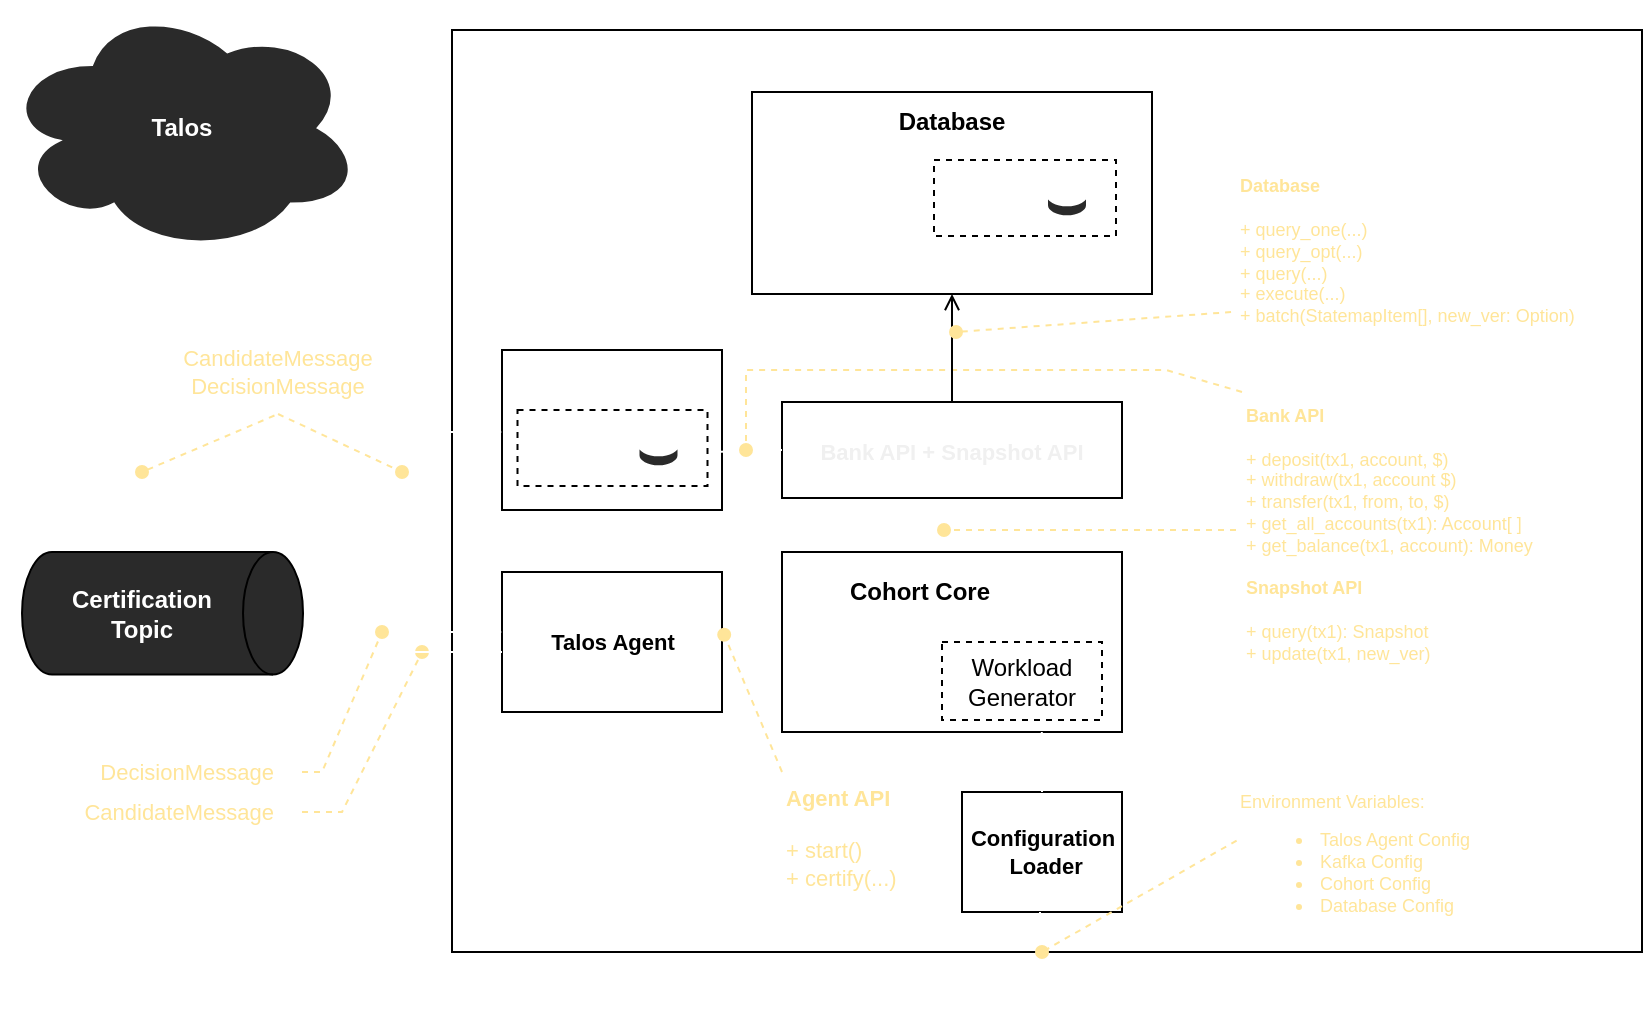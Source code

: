 <mxfile version="21.1.2" type="device" pages="2">
  <diagram id="B2qqu5r652XbjYTLQxZ8" name="Cohort">
    <mxGraphModel dx="1363" dy="1046" grid="0" gridSize="10" guides="1" tooltips="1" connect="1" arrows="1" fold="1" page="1" pageScale="1" pageWidth="827" pageHeight="1169" math="0" shadow="0">
      <root>
        <mxCell id="0" />
        <mxCell id="1" parent="0" />
        <mxCell id="opaTu55OKV36-v3XjlQu-127" value="" style="rounded=0;whiteSpace=wrap;html=1;fontFamily=Helvetica;fontSize=12;fillColor=none;" parent="1" vertex="1">
          <mxGeometry x="225" y="349" width="595" height="461" as="geometry" />
        </mxCell>
        <mxCell id="opaTu55OKV36-v3XjlQu-3" value="" style="rounded=0;whiteSpace=wrap;html=1;" parent="1" vertex="1">
          <mxGeometry x="375" y="380" width="200" height="101" as="geometry" />
        </mxCell>
        <mxCell id="opaTu55OKV36-v3XjlQu-94" value="" style="rounded=0;whiteSpace=wrap;html=1;fontFamily=Helvetica;fontSize=12;fillColor=none;" parent="1" vertex="1">
          <mxGeometry x="250" y="509" width="110" height="80" as="geometry" />
        </mxCell>
        <mxCell id="opaTu55OKV36-v3XjlQu-45" value="&lt;font style=&quot;font-size: 9px;&quot;&gt;&lt;span style=&quot;font-size: 9px;&quot;&gt;&lt;b style=&quot;font-size: 9px;&quot;&gt;Bank API&lt;br style=&quot;font-size: 9px;&quot;&gt;&lt;/b&gt;&lt;br style=&quot;font-size: 9px;&quot;&gt;+ deposit(tx1, account, $)&lt;/span&gt;&lt;br style=&quot;font-size: 9px;&quot;&gt;&lt;span style=&quot;font-size: 9px;&quot;&gt;+&amp;nbsp;withdraw(tx1, account $)&lt;/span&gt;&lt;br style=&quot;font-size: 9px;&quot;&gt;&lt;span style=&quot;font-size: 9px;&quot;&gt;+ transfer(tx1, from, to, $)&lt;/span&gt;&lt;br style=&quot;font-size: 9px;&quot;&gt;&lt;span style=&quot;font-size: 9px;&quot;&gt;+ get_all_accounts(tx1): Account[ ]&lt;/span&gt;&lt;br style=&quot;font-size: 9px;&quot;&gt;&lt;/font&gt;&lt;div style=&quot;font-size: 9px;&quot;&gt;&lt;span style=&quot;background-color: initial; font-size: 9px;&quot;&gt;&lt;font style=&quot;font-size: 9px;&quot;&gt;+ get_balance(tx1, account): Money&lt;/font&gt;&lt;/span&gt;&lt;/div&gt;&lt;div style=&quot;font-size: 9px;&quot;&gt;&lt;span style=&quot;background-color: initial; font-size: 9px;&quot;&gt;&lt;font style=&quot;font-size: 9px;&quot;&gt;&lt;br style=&quot;font-size: 9px;&quot;&gt;&lt;/font&gt;&lt;/span&gt;&lt;/div&gt;&lt;div style=&quot;font-size: 9px;&quot;&gt;&lt;span style=&quot;background-color: initial; font-size: 9px;&quot;&gt;&lt;font style=&quot;font-size: 9px;&quot;&gt;&lt;b style=&quot;font-size: 9px;&quot;&gt;Snapshot API&lt;/b&gt;&lt;/font&gt;&lt;/span&gt;&lt;/div&gt;&lt;div style=&quot;font-size: 9px;&quot;&gt;&lt;span style=&quot;background-color: initial; font-size: 9px;&quot;&gt;&lt;font style=&quot;font-size: 9px;&quot;&gt;&lt;b style=&quot;font-size: 9px;&quot;&gt;&lt;br style=&quot;font-size: 9px;&quot;&gt;&lt;/b&gt;&lt;/font&gt;&lt;/span&gt;&lt;/div&gt;&lt;div style=&quot;font-size: 9px;&quot;&gt;&lt;span style=&quot;background-color: initial; font-size: 9px;&quot;&gt;&lt;font style=&quot;font-size: 9px;&quot;&gt;+ query(tx1):&amp;nbsp;&lt;/font&gt;&lt;/span&gt;Snapshot&lt;/div&gt;&lt;div style=&quot;font-size: 9px;&quot;&gt;+ update(tx1, new_ver)&lt;br style=&quot;font-size: 9px;&quot;&gt;&lt;/div&gt;" style="text;html=1;strokeColor=none;fillColor=none;align=left;verticalAlign=top;whiteSpace=wrap;rounded=0;dashed=1;dashPattern=1 1;fontFamily=Helvetica;fontSize=9;fontColor=#FFE599;" parent="1" vertex="1">
          <mxGeometry x="620" y="530" width="190" height="147" as="geometry" />
        </mxCell>
        <mxCell id="opaTu55OKV36-v3XjlQu-52" value="" style="group" parent="1" vertex="1" connectable="0">
          <mxGeometry x="250" y="620" width="110" height="70" as="geometry" />
        </mxCell>
        <mxCell id="opaTu55OKV36-v3XjlQu-26" value="" style="rounded=0;whiteSpace=wrap;html=1;" parent="opaTu55OKV36-v3XjlQu-52" vertex="1">
          <mxGeometry width="110" height="70" as="geometry" />
        </mxCell>
        <mxCell id="opaTu55OKV36-v3XjlQu-28" value="&lt;b&gt;Talos Agent&lt;/b&gt;" style="edgeLabel;html=1;align=center;verticalAlign=middle;resizable=0;points=[];" parent="opaTu55OKV36-v3XjlQu-52" vertex="1" connectable="0">
          <mxGeometry x="55" y="35.001" as="geometry" />
        </mxCell>
        <mxCell id="opaTu55OKV36-v3XjlQu-55" value="" style="endArrow=open;startArrow=none;html=1;rounded=0;strokeColor=#FFFFFF;strokeWidth=1;fontFamily=Helvetica;fontSize=12;fontColor=#FFFFFF;startFill=0;endFill=0;" parent="1" edge="1">
          <mxGeometry width="50" height="50" relative="1" as="geometry">
            <mxPoint x="160" y="650" as="sourcePoint" />
            <mxPoint x="250" y="650" as="targetPoint" />
          </mxGeometry>
        </mxCell>
        <mxCell id="opaTu55OKV36-v3XjlQu-57" value="Decision&lt;span style=&quot;background-color: initial;&quot;&gt;Message&lt;/span&gt;" style="text;html=1;strokeColor=none;fillColor=none;align=right;verticalAlign=middle;whiteSpace=wrap;rounded=0;dashed=1;dashPattern=1 1;fontFamily=Helvetica;fontSize=11;fontColor=#FFE599;" parent="1" vertex="1">
          <mxGeometry x="42.16" y="705" width="96.06" height="30" as="geometry" />
        </mxCell>
        <mxCell id="opaTu55OKV36-v3XjlQu-58" value="" style="endArrow=oval;html=1;rounded=0;dashed=1;strokeWidth=1;fontFamily=Lucida Console;fontSize=10;startArrow=none;startFill=0;endFill=1;fillColor=none;strokeColor=#FFE599;" parent="1" edge="1">
          <mxGeometry width="50" height="50" relative="1" as="geometry">
            <mxPoint x="150" y="740" as="sourcePoint" />
            <mxPoint x="210" y="660" as="targetPoint" />
            <Array as="points">
              <mxPoint x="170" y="740" />
            </Array>
          </mxGeometry>
        </mxCell>
        <mxCell id="opaTu55OKV36-v3XjlQu-63" value="" style="endArrow=none;html=1;rounded=0;strokeColor=#FFFFFF;strokeWidth=1;fontFamily=Helvetica;fontSize=11;fontColor=#FFFFFF;exitX=0.476;exitY=0.007;exitDx=0;exitDy=0;exitPerimeter=0;" parent="1" source="opaTu55OKV36-v3XjlQu-6" edge="1">
          <mxGeometry width="50" height="50" relative="1" as="geometry">
            <mxPoint x="470" y="600" as="sourcePoint" />
            <mxPoint x="470" y="580" as="targetPoint" />
          </mxGeometry>
        </mxCell>
        <mxCell id="opaTu55OKV36-v3XjlQu-64" value="" style="endArrow=none;html=1;rounded=0;strokeColor=#FFFFFF;strokeWidth=1;fontFamily=Helvetica;fontSize=11;fontColor=#FFFFFF;entryX=1.024;entryY=0.444;entryDx=0;entryDy=0;entryPerimeter=0;" parent="1" target="opaTu55OKV36-v3XjlQu-26" edge="1">
          <mxGeometry width="50" height="50" relative="1" as="geometry">
            <mxPoint x="390" y="651" as="sourcePoint" />
            <mxPoint x="480" y="590" as="targetPoint" />
          </mxGeometry>
        </mxCell>
        <mxCell id="opaTu55OKV36-v3XjlQu-65" value="&lt;b&gt;Agent API&lt;br&gt;&lt;/b&gt;&lt;br&gt;+ start()&lt;br&gt;+ certify(...)" style="text;html=1;strokeColor=none;fillColor=none;align=left;verticalAlign=top;whiteSpace=wrap;rounded=0;dashed=1;dashPattern=1 1;fontFamily=Helvetica;fontSize=11;fontColor=#FFE599;" parent="1" vertex="1">
          <mxGeometry x="390" y="720" width="70" height="60" as="geometry" />
        </mxCell>
        <mxCell id="opaTu55OKV36-v3XjlQu-66" value="" style="endArrow=oval;html=1;rounded=0;dashed=1;strokeWidth=1;fontFamily=Lucida Console;fontSize=10;startArrow=none;startFill=0;endFill=1;fillColor=none;strokeColor=#FFE599;entryX=1.01;entryY=0.448;entryDx=0;entryDy=0;exitX=0;exitY=0;exitDx=0;exitDy=0;entryPerimeter=0;" parent="1" source="opaTu55OKV36-v3XjlQu-65" target="opaTu55OKV36-v3XjlQu-26" edge="1">
          <mxGeometry width="50" height="50" relative="1" as="geometry">
            <mxPoint x="540" y="776.646" as="sourcePoint" />
            <mxPoint x="390" y="750" as="targetPoint" />
          </mxGeometry>
        </mxCell>
        <mxCell id="opaTu55OKV36-v3XjlQu-29" value="" style="shape=cylinder3;whiteSpace=wrap;html=1;boundedLbl=1;backgroundOutline=1;size=15;fontFamily=Lucida Console;fontSize=10;fillColor=#2A2A2A;rotation=90;" parent="1" vertex="1">
          <mxGeometry x="49.62" y="570.38" width="61.28" height="140.5" as="geometry" />
        </mxCell>
        <mxCell id="opaTu55OKV36-v3XjlQu-53" value="Certification&lt;br&gt;Topic" style="text;html=1;strokeColor=none;fillColor=none;align=center;verticalAlign=middle;whiteSpace=wrap;rounded=0;dashed=1;dashPattern=1 1;fontFamily=Helvetica;fontSize=12;fontColor=#FFFFFF;fontStyle=1" parent="1" vertex="1">
          <mxGeometry x="40.0" y="625.63" width="60" height="30" as="geometry" />
        </mxCell>
        <mxCell id="opaTu55OKV36-v3XjlQu-74" value="" style="group" parent="1" vertex="1" connectable="0">
          <mxGeometry x="390" y="535" width="170" height="48" as="geometry" />
        </mxCell>
        <mxCell id="opaTu55OKV36-v3XjlQu-8" value="" style="rounded=0;whiteSpace=wrap;html=1;" parent="opaTu55OKV36-v3XjlQu-74" vertex="1">
          <mxGeometry width="170" height="48" as="geometry" />
        </mxCell>
        <mxCell id="opaTu55OKV36-v3XjlQu-47" value="&lt;div style=&quot;&quot;&gt;&lt;span style=&quot;background-color: initial; font-size: 11px;&quot;&gt;&lt;font face=&quot;Helvetica&quot; color=&quot;#f0f0f0&quot;&gt;&lt;b&gt;Bank API + Snapshot API&lt;/b&gt;&lt;/font&gt;&lt;/span&gt;&lt;/div&gt;" style="text;whiteSpace=wrap;html=1;fontSize=9;fontFamily=Lucida Console;fontColor=#FFE599;align=center;" parent="opaTu55OKV36-v3XjlQu-74" vertex="1">
          <mxGeometry x="1" y="12.2" width="168" height="24" as="geometry" />
        </mxCell>
        <mxCell id="opaTu55OKV36-v3XjlQu-24" value="" style="endArrow=oval;html=1;rounded=0;dashed=1;strokeWidth=1;fontFamily=Lucida Console;fontSize=10;startArrow=none;startFill=0;endFill=1;fillColor=none;strokeColor=#FFE599;" parent="1" edge="1">
          <mxGeometry width="50" height="50" relative="1" as="geometry">
            <mxPoint x="617" y="599" as="sourcePoint" />
            <mxPoint x="471" y="599" as="targetPoint" />
            <Array as="points" />
          </mxGeometry>
        </mxCell>
        <mxCell id="opaTu55OKV36-v3XjlQu-75" value="" style="endArrow=none;html=1;rounded=0;strokeColor=#FFFFFF;strokeWidth=1;fontFamily=Helvetica;fontSize=11;fontColor=#FFFFFF;exitX=0.993;exitY=0.636;exitDx=0;exitDy=0;exitPerimeter=0;entryX=0;entryY=0.5;entryDx=0;entryDy=0;" parent="1" source="opaTu55OKV36-v3XjlQu-94" target="opaTu55OKV36-v3XjlQu-8" edge="1">
          <mxGeometry width="50" height="50" relative="1" as="geometry">
            <mxPoint x="369.56" y="560.01" as="sourcePoint" />
            <mxPoint x="480" y="590" as="targetPoint" />
          </mxGeometry>
        </mxCell>
        <mxCell id="opaTu55OKV36-v3XjlQu-76" value="" style="endArrow=oval;html=1;rounded=0;dashed=1;strokeWidth=1;fontFamily=Lucida Console;fontSize=10;startArrow=none;startFill=0;endFill=1;fillColor=none;strokeColor=#FFE599;exitX=0;exitY=0;exitDx=0;exitDy=0;" parent="1" source="opaTu55OKV36-v3XjlQu-45" edge="1">
          <mxGeometry width="50" height="50" relative="1" as="geometry">
            <mxPoint x="610" y="570" as="sourcePoint" />
            <mxPoint x="372" y="559" as="targetPoint" />
            <Array as="points">
              <mxPoint x="582" y="519" />
              <mxPoint x="372" y="519" />
            </Array>
          </mxGeometry>
        </mxCell>
        <mxCell id="opaTu55OKV36-v3XjlQu-79" value="" style="endArrow=open;startArrow=none;html=1;rounded=0;strokeColor=#FFFFFF;strokeWidth=1;fontFamily=Helvetica;fontSize=12;fontColor=#FFFFFF;startFill=0;endFill=0;" parent="1" edge="1">
          <mxGeometry width="50" height="50" relative="1" as="geometry">
            <mxPoint x="160" y="630" as="sourcePoint" />
            <mxPoint x="250" y="550" as="targetPoint" />
            <Array as="points">
              <mxPoint x="200" y="630" />
              <mxPoint x="200" y="550" />
            </Array>
          </mxGeometry>
        </mxCell>
        <mxCell id="opaTu55OKV36-v3XjlQu-82" value="" style="endArrow=none;startArrow=open;html=1;rounded=0;strokeColor=#FFFFFF;strokeWidth=1;fontFamily=Helvetica;fontSize=12;fontColor=#FFFFFF;startFill=0;endFill=0;" parent="1" edge="1">
          <mxGeometry width="50" height="50" relative="1" as="geometry">
            <mxPoint x="160" y="660" as="sourcePoint" />
            <mxPoint x="250" y="660" as="targetPoint" />
          </mxGeometry>
        </mxCell>
        <mxCell id="opaTu55OKV36-v3XjlQu-83" value="&lt;div style=&quot;&quot;&gt;&lt;span style=&quot;background-color: initial;&quot;&gt;CandidateMessage&lt;/span&gt;&lt;br&gt;&lt;/div&gt;&lt;font style=&quot;font-size: 11px;&quot;&gt;&lt;div style=&quot;&quot;&gt;&lt;span style=&quot;background-color: initial;&quot;&gt;DecisionMessage&lt;/span&gt;&lt;/div&gt;&lt;/font&gt;" style="text;html=1;strokeColor=none;fillColor=none;align=center;verticalAlign=middle;whiteSpace=wrap;rounded=0;dashed=1;dashPattern=1 1;fontFamily=Helvetica;fontSize=11;fontColor=#FFE599;" parent="1" vertex="1">
          <mxGeometry x="90" y="498.3" width="96.06" height="42.7" as="geometry" />
        </mxCell>
        <mxCell id="opaTu55OKV36-v3XjlQu-84" value="&lt;div style=&quot;&quot;&gt;&lt;span style=&quot;background-color: initial;&quot;&gt;CandidateMessage&lt;/span&gt;&lt;/div&gt;" style="text;html=1;strokeColor=none;fillColor=none;align=right;verticalAlign=middle;whiteSpace=wrap;rounded=0;dashed=1;dashPattern=1 1;fontFamily=Helvetica;fontSize=11;fontColor=#FFE599;" parent="1" vertex="1">
          <mxGeometry x="42.16" y="725" width="96.06" height="30" as="geometry" />
        </mxCell>
        <mxCell id="opaTu55OKV36-v3XjlQu-85" value="" style="endArrow=oval;html=1;rounded=0;dashed=1;strokeWidth=1;fontFamily=Lucida Console;fontSize=10;startArrow=none;startFill=0;endFill=1;fillColor=none;strokeColor=#FFE599;" parent="1" edge="1">
          <mxGeometry width="50" height="50" relative="1" as="geometry">
            <mxPoint x="150" y="720" as="sourcePoint" />
            <mxPoint x="190" y="650" as="targetPoint" />
            <Array as="points">
              <mxPoint x="160" y="720" />
            </Array>
          </mxGeometry>
        </mxCell>
        <mxCell id="opaTu55OKV36-v3XjlQu-87" value="" style="endArrow=oval;html=1;rounded=0;dashed=1;strokeWidth=1;fontFamily=Lucida Console;fontSize=10;startArrow=none;startFill=0;endFill=1;fillColor=none;strokeColor=#FFE599;exitX=0.5;exitY=1;exitDx=0;exitDy=0;" parent="1" source="opaTu55OKV36-v3XjlQu-83" edge="1">
          <mxGeometry width="50" height="50" relative="1" as="geometry">
            <mxPoint x="170" y="580" as="sourcePoint" />
            <mxPoint x="200" y="570" as="targetPoint" />
            <Array as="points" />
          </mxGeometry>
        </mxCell>
        <mxCell id="opaTu55OKV36-v3XjlQu-95" value="Replicator" style="text;html=1;strokeColor=none;fillColor=none;align=center;verticalAlign=middle;whiteSpace=wrap;rounded=0;dashed=1;dashPattern=1 1;fontFamily=Helvetica;fontSize=12;fontColor=#FFFFFF;fontStyle=1" parent="1" vertex="1">
          <mxGeometry x="275" y="509" width="60" height="21" as="geometry" />
        </mxCell>
        <mxCell id="opaTu55OKV36-v3XjlQu-6" value="" style="rounded=0;whiteSpace=wrap;html=1;" parent="1" vertex="1">
          <mxGeometry x="390" y="610" width="170" height="90" as="geometry" />
        </mxCell>
        <mxCell id="opaTu55OKV36-v3XjlQu-7" value="&lt;b&gt;Cohort Core&lt;/b&gt;" style="text;html=1;strokeColor=none;fillColor=none;align=center;verticalAlign=middle;whiteSpace=wrap;rounded=0;" parent="1" vertex="1">
          <mxGeometry x="414" y="620" width="90" height="20" as="geometry" />
        </mxCell>
        <mxCell id="opaTu55OKV36-v3XjlQu-22" value="Workload Generator" style="rounded=0;whiteSpace=wrap;html=1;dashed=1;align=center;" parent="1" vertex="1">
          <mxGeometry x="470" y="655" width="80" height="39" as="geometry" />
        </mxCell>
        <mxCell id="opaTu55OKV36-v3XjlQu-110" value="" style="group" parent="1" vertex="1" connectable="0">
          <mxGeometry x="257.25" y="539" width="95.5" height="38.0" as="geometry" />
        </mxCell>
        <mxCell id="opaTu55OKV36-v3XjlQu-105" value="" style="rounded=0;whiteSpace=wrap;html=1;dashed=1;" parent="opaTu55OKV36-v3XjlQu-110" vertex="1">
          <mxGeometry x="0.5" width="95" height="38" as="geometry" />
        </mxCell>
        <mxCell id="opaTu55OKV36-v3XjlQu-106" value="" style="group" parent="opaTu55OKV36-v3XjlQu-110" vertex="1" connectable="0">
          <mxGeometry x="61" y="12.005" width="20.005" height="16.175" as="geometry" />
        </mxCell>
        <mxCell id="opaTu55OKV36-v3XjlQu-107" value="" style="shape=cylinder3;whiteSpace=wrap;html=1;boundedLbl=1;backgroundOutline=1;size=15;lid=0;strokeColor=#FFFFFF;fontFamily=Helvetica;fontSize=12;fontColor=#FFFFFF;fillColor=#2A2A2A;" parent="opaTu55OKV36-v3XjlQu-106" vertex="1">
          <mxGeometry y="5.175" width="20" height="11" as="geometry" />
        </mxCell>
        <mxCell id="opaTu55OKV36-v3XjlQu-108" value="" style="verticalLabelPosition=bottom;verticalAlign=top;html=1;shape=mxgraph.basic.arc;startAngle=0.497;endAngle=0.002;strokeColor=#FFFFFF;fontFamily=Helvetica;fontSize=12;fontColor=#FFFFFF;fillColor=#2A2A2A;rotation=90;" parent="opaTu55OKV36-v3XjlQu-106" vertex="1">
          <mxGeometry x="3.83" y="-3.825" width="12.35" height="20" as="geometry" />
        </mxCell>
        <mxCell id="opaTu55OKV36-v3XjlQu-109" value="Install &lt;br&gt;state" style="text;html=1;strokeColor=none;fillColor=none;align=center;verticalAlign=middle;whiteSpace=wrap;rounded=0;fontFamily=Helvetica;fontSize=10;fontColor=#FFFFFF;" parent="opaTu55OKV36-v3XjlQu-110" vertex="1">
          <mxGeometry y="1.82" width="55" height="36.18" as="geometry" />
        </mxCell>
        <mxCell id="opaTu55OKV36-v3XjlQu-111" value="" style="group" parent="1" vertex="1" connectable="0">
          <mxGeometry x="480" y="730" width="80" height="60" as="geometry" />
        </mxCell>
        <mxCell id="opaTu55OKV36-v3XjlQu-112" value="" style="rounded=0;whiteSpace=wrap;html=1;" parent="opaTu55OKV36-v3XjlQu-111" vertex="1">
          <mxGeometry width="80" height="60" as="geometry" />
        </mxCell>
        <mxCell id="opaTu55OKV36-v3XjlQu-113" value="&lt;b&gt;Configuration&lt;br&gt;&amp;nbsp;Loader&lt;/b&gt;" style="edgeLabel;html=1;align=center;verticalAlign=middle;resizable=0;points=[];" parent="opaTu55OKV36-v3XjlQu-111" vertex="1" connectable="0">
          <mxGeometry x="40" y="30.001" as="geometry" />
        </mxCell>
        <mxCell id="opaTu55OKV36-v3XjlQu-115" value="" style="verticalLabelPosition=bottom;verticalAlign=top;html=1;shape=mxgraph.basic.arc;startAngle=0.508;endAngle=0.997;strokeColor=#FFFFFF;fontFamily=Helvetica;fontSize=10;fontColor=#FFFFFF;fillColor=#2A2A2A;rotation=90;" parent="1" vertex="1">
          <mxGeometry x="507" y="820" width="26" height="30" as="geometry" />
        </mxCell>
        <mxCell id="opaTu55OKV36-v3XjlQu-116" value="" style="endArrow=none;html=1;rounded=0;strokeColor=#FFFFFF;strokeWidth=1;fontFamily=Helvetica;fontSize=10;fontColor=#FFFFFF;" parent="1" source="opaTu55OKV36-v3XjlQu-115" edge="1">
          <mxGeometry width="50" height="50" relative="1" as="geometry">
            <mxPoint x="519" y="810" as="sourcePoint" />
            <mxPoint x="519" y="790" as="targetPoint" />
          </mxGeometry>
        </mxCell>
        <mxCell id="opaTu55OKV36-v3XjlQu-117" value="&lt;div style=&quot;font-size: 9px;&quot;&gt;&lt;span style=&quot;background-color: initial; font-size: 9px;&quot;&gt;Environment&amp;nbsp;&lt;/span&gt;&lt;span style=&quot;background-color: initial; font-size: 9px;&quot;&gt;Variables:&lt;/span&gt;&lt;/div&gt;&lt;div style=&quot;font-size: 9px;&quot;&gt;&lt;ul style=&quot;font-size: 9px;&quot;&gt;&lt;li style=&quot;font-size: 9px;&quot;&gt;&lt;span style=&quot;background-color: initial; font-size: 9px;&quot;&gt;Talos Agent Config&lt;/span&gt;&lt;/li&gt;&lt;li style=&quot;font-size: 9px;&quot;&gt;&lt;span style=&quot;background-color: initial; font-size: 9px;&quot;&gt;Kafka Config&lt;/span&gt;&lt;/li&gt;&lt;li style=&quot;font-size: 9px;&quot;&gt;&lt;span style=&quot;background-color: initial; font-size: 9px;&quot;&gt;Cohort Config&lt;/span&gt;&lt;/li&gt;&lt;li style=&quot;font-size: 9px;&quot;&gt;&lt;span style=&quot;background-color: initial; font-size: 9px;&quot;&gt;Database Config&lt;/span&gt;&lt;/li&gt;&lt;/ul&gt;&lt;/div&gt;" style="text;html=1;strokeColor=none;fillColor=none;align=left;verticalAlign=middle;whiteSpace=wrap;rounded=0;dashed=1;dashPattern=1 1;fontFamily=Helvetica;fontSize=9;fontColor=#FFE599;" parent="1" vertex="1">
          <mxGeometry x="617" y="725" width="150" height="80" as="geometry" />
        </mxCell>
        <mxCell id="opaTu55OKV36-v3XjlQu-120" value="" style="endArrow=none;html=1;rounded=0;strokeColor=#FFFFFF;strokeWidth=1;fontFamily=Helvetica;fontSize=11;fontColor=#FFFFFF;" parent="1" edge="1">
          <mxGeometry width="50" height="50" relative="1" as="geometry">
            <mxPoint x="520" y="730" as="sourcePoint" />
            <mxPoint x="519.9" y="700" as="targetPoint" />
          </mxGeometry>
        </mxCell>
        <mxCell id="opaTu55OKV36-v3XjlQu-123" value="" style="endArrow=oval;html=1;rounded=0;dashed=1;strokeWidth=1;fontFamily=Lucida Console;fontSize=10;startArrow=none;startFill=0;endFill=1;fillColor=none;strokeColor=#FFE599;exitX=0.002;exitY=0.366;exitDx=0;exitDy=0;exitPerimeter=0;" parent="1" source="opaTu55OKV36-v3XjlQu-117" edge="1">
          <mxGeometry width="50" height="50" relative="1" as="geometry">
            <mxPoint x="400" y="710" as="sourcePoint" />
            <mxPoint x="520" y="810" as="targetPoint" />
          </mxGeometry>
        </mxCell>
        <mxCell id="opaTu55OKV36-v3XjlQu-124" value="&lt;b&gt;&lt;font style=&quot;font-size: 12px;&quot;&gt;Talos&lt;/font&gt;&lt;/b&gt;" style="ellipse;shape=cloud;whiteSpace=wrap;html=1;strokeColor=#FFFFFF;fontFamily=Helvetica;fontSize=10;fontColor=#FFFFFF;fillColor=#2A2A2A;" parent="1" vertex="1">
          <mxGeometry x="7.105e-15" y="335" width="180.38" height="126" as="geometry" />
        </mxCell>
        <mxCell id="opaTu55OKV36-v3XjlQu-125" value="" style="endArrow=open;startArrow=open;html=1;rounded=0;strokeColor=#FFFFFF;strokeWidth=1;fontFamily=Helvetica;fontSize=12;fontColor=#FFFFFF;startFill=0;endFill=0;" parent="1" edge="1">
          <mxGeometry width="50" height="50" relative="1" as="geometry">
            <mxPoint x="70" y="460" as="sourcePoint" />
            <mxPoint x="70" y="600" as="targetPoint" />
            <Array as="points" />
          </mxGeometry>
        </mxCell>
        <mxCell id="opaTu55OKV36-v3XjlQu-126" value="" style="endArrow=none;html=1;rounded=0;dashed=1;strokeWidth=1;fontFamily=Lucida Console;fontSize=10;startArrow=oval;startFill=1;endFill=0;fillColor=none;strokeColor=#FFE599;entryX=0.5;entryY=1;entryDx=0;entryDy=0;" parent="1" target="opaTu55OKV36-v3XjlQu-83" edge="1">
          <mxGeometry width="50" height="50" relative="1" as="geometry">
            <mxPoint x="70" y="570" as="sourcePoint" />
            <mxPoint x="-50" y="560" as="targetPoint" />
            <Array as="points" />
          </mxGeometry>
        </mxCell>
        <mxCell id="opaTu55OKV36-v3XjlQu-128" value="&lt;b style=&quot;font-size: 14px;&quot;&gt;Cohort&lt;/b&gt;" style="text;html=1;strokeColor=none;fillColor=none;align=center;verticalAlign=middle;whiteSpace=wrap;rounded=0;fontFamily=Helvetica;fontSize=14;fontColor=#FFFFFF;" parent="1" vertex="1">
          <mxGeometry x="235" y="350" width="60" height="30" as="geometry" />
        </mxCell>
        <mxCell id="opaTu55OKV36-v3XjlQu-4" value="&lt;b&gt;Database&lt;/b&gt;" style="text;html=1;strokeColor=none;fillColor=none;align=center;verticalAlign=middle;whiteSpace=wrap;rounded=0;" parent="1" vertex="1">
          <mxGeometry x="430" y="380" width="90" height="30" as="geometry" />
        </mxCell>
        <mxCell id="xlST5jCnVOl5mOc_6xcy-4" value="&lt;font style=&quot;font-size: 10px;&quot;&gt;Snapshot&lt;/font&gt;" style="rounded=0;whiteSpace=wrap;html=1;strokeColor=#FFFFFF;fontFamily=Helvetica;fontSize=10;fontColor=#FFFFFF;fillColor=none;dashed=1;" parent="1" vertex="1">
          <mxGeometry x="396" y="414" width="54.5" height="38" as="geometry" />
        </mxCell>
        <mxCell id="xlST5jCnVOl5mOc_6xcy-5" value="" style="group" parent="1" vertex="1" connectable="0">
          <mxGeometry x="461.5" y="414" width="95.5" height="38.0" as="geometry" />
        </mxCell>
        <mxCell id="opaTu55OKV36-v3XjlQu-2" value="" style="rounded=0;whiteSpace=wrap;html=1;dashed=1;" parent="xlST5jCnVOl5mOc_6xcy-5" vertex="1">
          <mxGeometry x="4.5" width="91" height="38" as="geometry" />
        </mxCell>
        <mxCell id="opaTu55OKV36-v3XjlQu-101" value="" style="group" parent="xlST5jCnVOl5mOc_6xcy-5" vertex="1" connectable="0">
          <mxGeometry x="61" y="12.005" width="20.005" height="16.175" as="geometry" />
        </mxCell>
        <mxCell id="opaTu55OKV36-v3XjlQu-102" value="" style="shape=cylinder3;whiteSpace=wrap;html=1;boundedLbl=1;backgroundOutline=1;size=15;lid=0;strokeColor=#FFFFFF;fontFamily=Helvetica;fontSize=12;fontColor=#FFFFFF;fillColor=#2A2A2A;" parent="opaTu55OKV36-v3XjlQu-101" vertex="1">
          <mxGeometry y="5.175" width="20" height="11" as="geometry" />
        </mxCell>
        <mxCell id="opaTu55OKV36-v3XjlQu-103" value="" style="verticalLabelPosition=bottom;verticalAlign=top;html=1;shape=mxgraph.basic.arc;startAngle=0.497;endAngle=0.002;strokeColor=#FFFFFF;fontFamily=Helvetica;fontSize=12;fontColor=#FFFFFF;fillColor=#2A2A2A;rotation=90;" parent="opaTu55OKV36-v3XjlQu-101" vertex="1">
          <mxGeometry x="3.83" y="-3.825" width="12.35" height="20" as="geometry" />
        </mxCell>
        <mxCell id="opaTu55OKV36-v3XjlQu-104" value="Domain state" style="text;html=1;strokeColor=none;fillColor=none;align=center;verticalAlign=middle;whiteSpace=wrap;rounded=0;fontFamily=Helvetica;fontSize=10;fontColor=#FFFFFF;" parent="xlST5jCnVOl5mOc_6xcy-5" vertex="1">
          <mxGeometry y="1.82" width="55" height="36.18" as="geometry" />
        </mxCell>
        <mxCell id="Pr4ESPsLojH6mzVbMaj0-2" style="edgeStyle=orthogonalEdgeStyle;rounded=0;orthogonalLoop=1;jettySize=auto;html=1;entryX=0.5;entryY=1;entryDx=0;entryDy=0;exitX=0.5;exitY=0;exitDx=0;exitDy=0;endArrow=open;endFill=0;" parent="1" target="opaTu55OKV36-v3XjlQu-3" edge="1" source="opaTu55OKV36-v3XjlQu-8">
          <mxGeometry relative="1" as="geometry">
            <mxPoint x="472" y="532" as="sourcePoint" />
          </mxGeometry>
        </mxCell>
        <mxCell id="YpE4R6JwqxhkXPTUvWlW-2" value="&lt;b&gt;Database&lt;/b&gt;&lt;br&gt;&lt;br&gt;+&amp;nbsp;query_one(...)&lt;br&gt;+&amp;nbsp;query_opt&lt;span style=&quot;background-color: initial;&quot;&gt;(...)&lt;/span&gt;&lt;br&gt;+&amp;nbsp;query&lt;span style=&quot;background-color: initial;&quot;&gt;(...)&lt;/span&gt;&lt;br&gt;+&amp;nbsp;execute&lt;span style=&quot;background-color: initial;&quot;&gt;(...)&lt;/span&gt;&lt;br&gt;+&amp;nbsp;batch&lt;span style=&quot;background-color: initial;&quot;&gt;(StatemapItem[], new_ver: Option)&lt;/span&gt;" style="text;html=1;strokeColor=none;fillColor=none;align=left;verticalAlign=bottom;whiteSpace=wrap;rounded=0;dashed=1;dashPattern=1 1;fontFamily=Helvetica;fontSize=9;fontColor=#FFE599;" vertex="1" parent="1">
          <mxGeometry x="617" y="422" width="190" height="78" as="geometry" />
        </mxCell>
        <mxCell id="YpE4R6JwqxhkXPTUvWlW-3" value="" style="endArrow=oval;html=1;rounded=0;dashed=1;strokeWidth=1;fontFamily=Lucida Console;fontSize=10;startArrow=none;startFill=0;endFill=1;fillColor=none;strokeColor=#FFE599;exitX=-0.013;exitY=0.872;exitDx=0;exitDy=0;exitPerimeter=0;" edge="1" parent="1" source="YpE4R6JwqxhkXPTUvWlW-2">
          <mxGeometry width="50" height="50" relative="1" as="geometry">
            <mxPoint x="627" y="609" as="sourcePoint" />
            <mxPoint x="477" y="500" as="targetPoint" />
            <Array as="points" />
          </mxGeometry>
        </mxCell>
      </root>
    </mxGraphModel>
  </diagram>
  <diagram id="qw8cPS7n-WwRiqOxiNGB" name="DB service">
    <mxGraphModel dx="1248" dy="2093" grid="0" gridSize="10" guides="1" tooltips="1" connect="1" arrows="1" fold="1" page="1" pageScale="1" pageWidth="827" pageHeight="1169" math="0" shadow="0">
      <root>
        <mxCell id="0" />
        <mxCell id="1" parent="0" />
        <mxCell id="yV0ylWaRAvNAlCSQmyiG-94" value="" style="group" vertex="1" connectable="0" parent="1">
          <mxGeometry x="12" y="-1082" width="802.12" height="335" as="geometry" />
        </mxCell>
        <mxCell id="yV0ylWaRAvNAlCSQmyiG-92" value="" style="rounded=0;whiteSpace=wrap;html=1;fontFamily=Helvetica;fontSize=12;fillColor=none;" vertex="1" parent="yV0ylWaRAvNAlCSQmyiG-94">
          <mxGeometry width="802.12" height="335" as="geometry" />
        </mxCell>
        <mxCell id="yV0ylWaRAvNAlCSQmyiG-80" value="«service»&lt;br&gt;&lt;b&gt;BatchExecutor&lt;/b&gt;&lt;br&gt;------------------------------------------" style="html=1;whiteSpace=wrap;verticalAlign=top;" vertex="1" parent="yV0ylWaRAvNAlCSQmyiG-94">
          <mxGeometry x="322" y="131" width="170.323" height="87" as="geometry" />
        </mxCell>
        <mxCell id="yV0ylWaRAvNAlCSQmyiG-81" value="&lt;font style=&quot;font-size: 10px;&quot; color=&quot;#ffffff&quot;&gt;&lt;font style=&quot;font-size: 10px;&quot;&gt;+ execute(StatemapItem[ ],&amp;nbsp; &amp;nbsp; &amp;nbsp;&lt;br&gt;&amp;nbsp; &amp;nbsp; &amp;nbsp; &amp;nbsp; &amp;nbsp; &amp;nbsp; &amp;nbsp; &amp;nbsp; &amp;nbsp;snapshot:&amp;nbsp;&lt;/font&gt;&lt;/font&gt;Option&amp;lt;int&amp;gt;&lt;font style=&quot;font-size: 10px;&quot; color=&quot;#ffffff&quot;&gt;&lt;span style=&quot;&quot;&gt;)&lt;/span&gt;&lt;/font&gt;" style="text;strokeColor=none;fillColor=none;align=left;verticalAlign=top;spacingLeft=4;spacingRight=4;overflow=hidden;rotatable=0;points=[[0,0.5],[1,0.5]];portConstraint=eastwest;whiteSpace=wrap;html=1;fontSize=9;" vertex="1" parent="yV0ylWaRAvNAlCSQmyiG-94">
          <mxGeometry x="322" y="172" width="170" height="34.01" as="geometry" />
        </mxCell>
        <mxCell id="yV0ylWaRAvNAlCSQmyiG-66" value="&lt;p&gt;&lt;br&gt;&lt;/p&gt;" style="rounded=0;whiteSpace=wrap;html=1;fontFamily=Helvetica;fontSize=12;fillColor=none;align=left;verticalAlign=top;" vertex="1" parent="1">
          <mxGeometry x="12" y="-297" width="802.12" height="248" as="geometry" />
        </mxCell>
        <mxCell id="2InuuDSz6tIfmZh5nYWX-1" value="" style="rounded=0;whiteSpace=wrap;html=1;fontFamily=Helvetica;fontSize=12;fillColor=none;" vertex="1" parent="1">
          <mxGeometry x="12" y="-714" width="802.12" height="388" as="geometry" />
        </mxCell>
        <mxCell id="2InuuDSz6tIfmZh5nYWX-2" value="" style="group;fillColor=none;" vertex="1" connectable="0" parent="1">
          <mxGeometry x="139.5" y="-654" width="156" height="95" as="geometry" />
        </mxCell>
        <mxCell id="2InuuDSz6tIfmZh5nYWX-3" value="«interface»&lt;br&gt;&lt;b&gt;GenericClient&lt;/b&gt;" style="html=1;whiteSpace=wrap;verticalAlign=top;fillColor=none;" vertex="1" parent="2InuuDSz6tIfmZh5nYWX-2">
          <mxGeometry width="156" height="95" as="geometry" />
        </mxCell>
        <mxCell id="2InuuDSz6tIfmZh5nYWX-4" value="+&amp;nbsp;prepare_cached(sql)" style="text;strokeColor=none;fillColor=none;align=left;verticalAlign=top;spacingLeft=4;spacingRight=4;overflow=hidden;rotatable=0;points=[[0,0.5],[1,0.5]];portConstraint=eastwest;whiteSpace=wrap;html=1;" vertex="1" parent="2InuuDSz6tIfmZh5nYWX-2">
          <mxGeometry x="9" y="36" width="100" height="26" as="geometry" />
        </mxCell>
        <mxCell id="2InuuDSz6tIfmZh5nYWX-5" value="&lt;font color=&quot;#ffe599&quot;&gt;+ execute(stm, params)&lt;/font&gt;" style="text;strokeColor=none;fillColor=none;align=left;verticalAlign=top;spacingLeft=4;spacingRight=4;overflow=hidden;rotatable=0;points=[[0,0.5],[1,0.5]];portConstraint=eastwest;whiteSpace=wrap;html=1;" vertex="1" parent="2InuuDSz6tIfmZh5nYWX-2">
          <mxGeometry x="9" y="56" width="140" height="26" as="geometry" />
        </mxCell>
        <mxCell id="2InuuDSz6tIfmZh5nYWX-6" style="edgeStyle=orthogonalEdgeStyle;rounded=0;orthogonalLoop=1;jettySize=auto;html=1;exitX=0.5;exitY=0;exitDx=0;exitDy=0;entryX=0.5;entryY=1;entryDx=0;entryDy=0;endArrow=block;endFill=1;" edge="1" parent="1" source="2InuuDSz6tIfmZh5nYWX-17" target="2InuuDSz6tIfmZh5nYWX-10">
          <mxGeometry relative="1" as="geometry" />
        </mxCell>
        <mxCell id="2InuuDSz6tIfmZh5nYWX-7" style="edgeStyle=orthogonalEdgeStyle;rounded=0;orthogonalLoop=1;jettySize=auto;html=1;exitX=0.5;exitY=0;exitDx=0;exitDy=0;entryX=0.5;entryY=1;entryDx=0;entryDy=0;endArrow=block;endFill=1;" edge="1" parent="1" source="2InuuDSz6tIfmZh5nYWX-27" target="2InuuDSz6tIfmZh5nYWX-10">
          <mxGeometry relative="1" as="geometry" />
        </mxCell>
        <mxCell id="2InuuDSz6tIfmZh5nYWX-8" style="edgeStyle=orthogonalEdgeStyle;rounded=0;orthogonalLoop=1;jettySize=auto;html=1;exitX=0;exitY=0.5;exitDx=0;exitDy=0;entryX=1;entryY=0.5;entryDx=0;entryDy=0;endArrow=open;endFill=0;" edge="1" parent="1" source="2InuuDSz6tIfmZh5nYWX-10" target="2InuuDSz6tIfmZh5nYWX-3">
          <mxGeometry relative="1" as="geometry">
            <mxPoint x="263.167" y="-597.778" as="targetPoint" />
          </mxGeometry>
        </mxCell>
        <mxCell id="2InuuDSz6tIfmZh5nYWX-9" value="«pool»&lt;br&gt;&lt;b&gt;Client&lt;/b&gt;" style="html=1;whiteSpace=wrap;verticalAlign=top;fillColor=none;" vertex="1" parent="1">
          <mxGeometry x="93" y="-526" width="107" height="52" as="geometry" />
        </mxCell>
        <mxCell id="2InuuDSz6tIfmZh5nYWX-12" value="«pool»&lt;br&gt;&lt;b&gt;Transaction&lt;/b&gt;" style="html=1;whiteSpace=wrap;verticalAlign=top;fillColor=none;" vertex="1" parent="1">
          <mxGeometry x="235" y="-526" width="107" height="52" as="geometry" />
        </mxCell>
        <mxCell id="2InuuDSz6tIfmZh5nYWX-13" style="edgeStyle=orthogonalEdgeStyle;rounded=0;orthogonalLoop=1;jettySize=auto;html=1;entryX=0.5;entryY=1;entryDx=0;entryDy=0;endArrow=block;endFill=1;exitX=0.5;exitY=0;exitDx=0;exitDy=0;" edge="1" parent="1" source="2InuuDSz6tIfmZh5nYWX-12" target="2InuuDSz6tIfmZh5nYWX-3">
          <mxGeometry relative="1" as="geometry">
            <mxPoint x="290.5" y="-530" as="sourcePoint" />
            <mxPoint x="637.5" y="-572" as="targetPoint" />
            <Array as="points">
              <mxPoint x="289" y="-541" />
              <mxPoint x="218" y="-541" />
            </Array>
          </mxGeometry>
        </mxCell>
        <mxCell id="2InuuDSz6tIfmZh5nYWX-14" style="edgeStyle=orthogonalEdgeStyle;rounded=0;orthogonalLoop=1;jettySize=auto;html=1;entryX=0.5;entryY=1;entryDx=0;entryDy=0;endArrow=block;endFill=1;" edge="1" parent="1" source="2InuuDSz6tIfmZh5nYWX-9" target="2InuuDSz6tIfmZh5nYWX-3">
          <mxGeometry relative="1" as="geometry">
            <mxPoint x="298.5" y="-516" as="sourcePoint" />
            <mxPoint x="227.5" y="-560" as="targetPoint" />
            <Array as="points">
              <mxPoint x="147" y="-541" />
              <mxPoint x="218" y="-541" />
            </Array>
          </mxGeometry>
        </mxCell>
        <mxCell id="2InuuDSz6tIfmZh5nYWX-15" value="&lt;b style=&quot;font-size: 14px;&quot;&gt;Database service&lt;/b&gt;" style="text;html=1;strokeColor=none;fillColor=none;align=center;verticalAlign=middle;whiteSpace=wrap;rounded=0;fontFamily=Helvetica;fontSize=14;fontColor=#FFFFFF;" vertex="1" parent="1">
          <mxGeometry x="28" y="-702" width="144" height="30" as="geometry" />
        </mxCell>
        <mxCell id="yV0ylWaRAvNAlCSQmyiG-29" style="edgeStyle=orthogonalEdgeStyle;rounded=0;orthogonalLoop=1;jettySize=auto;html=1;entryX=0.5;entryY=0;entryDx=0;entryDy=0;endArrow=none;endFill=0;startArrow=diamondThin;startFill=0;exitX=0.5;exitY=1;exitDx=0;exitDy=0;" edge="1" parent="1" source="2InuuDSz6tIfmZh5nYWX-27" target="yV0ylWaRAvNAlCSQmyiG-17">
          <mxGeometry relative="1" as="geometry">
            <mxPoint x="74.69" y="82" as="sourcePoint" />
            <mxPoint x="-131.31" y="147" as="targetPoint" />
          </mxGeometry>
        </mxCell>
        <mxCell id="yV0ylWaRAvNAlCSQmyiG-32" value="" style="group" vertex="1" connectable="0" parent="1">
          <mxGeometry x="525.5" y="-641" width="142" height="71" as="geometry" />
        </mxCell>
        <mxCell id="2InuuDSz6tIfmZh5nYWX-10" value="«interface»&lt;br&gt;&lt;b&gt;Action&lt;/b&gt;" style="html=1;whiteSpace=wrap;verticalAlign=top;" vertex="1" parent="yV0ylWaRAvNAlCSQmyiG-32">
          <mxGeometry width="142" height="71" as="geometry" />
        </mxCell>
        <mxCell id="2InuuDSz6tIfmZh5nYWX-11" value="&lt;font color=&quot;#ffe599&quot;&gt;+ execute(client)&lt;/font&gt;" style="text;strokeColor=none;fillColor=none;align=left;verticalAlign=top;spacingLeft=4;spacingRight=4;overflow=hidden;rotatable=0;points=[[0,0.5],[1,0.5]];portConstraint=eastwest;whiteSpace=wrap;html=1;" vertex="1" parent="yV0ylWaRAvNAlCSQmyiG-32">
          <mxGeometry x="7.5" y="35" width="100" height="26" as="geometry" />
        </mxCell>
        <mxCell id="yV0ylWaRAvNAlCSQmyiG-51" style="edgeStyle=orthogonalEdgeStyle;rounded=0;orthogonalLoop=1;jettySize=auto;html=1;exitX=0.5;exitY=0;exitDx=0;exitDy=0;endArrow=diamondThin;endFill=0;startArrow=none;startFill=0;entryX=0.5;entryY=1;entryDx=0;entryDy=0;" edge="1" parent="1" source="yV0ylWaRAvNAlCSQmyiG-2" target="2InuuDSz6tIfmZh5nYWX-17">
          <mxGeometry relative="1" as="geometry">
            <mxPoint x="481" y="-284" as="targetPoint" />
          </mxGeometry>
        </mxCell>
        <mxCell id="yV0ylWaRAvNAlCSQmyiG-48" value="" style="group" vertex="1" connectable="0" parent="1">
          <mxGeometry x="640.5" y="-254" width="110" height="144" as="geometry" />
        </mxCell>
        <mxCell id="yV0ylWaRAvNAlCSQmyiG-17" value="&lt;b&gt;TransferReq&lt;br&gt;-------------------------&lt;br&gt;&lt;/b&gt;" style="html=1;whiteSpace=wrap;verticalAlign=top;container=0;" vertex="1" parent="yV0ylWaRAvNAlCSQmyiG-48">
          <mxGeometry width="110" height="144" as="geometry" />
        </mxCell>
        <mxCell id="yV0ylWaRAvNAlCSQmyiG-18" value="from" style="text;strokeColor=none;fillColor=none;align=left;verticalAlign=top;spacingLeft=4;spacingRight=4;overflow=hidden;rotatable=0;points=[[0,0.5],[1,0.5]];portConstraint=eastwest;whiteSpace=wrap;html=1;container=0;" vertex="1" parent="yV0ylWaRAvNAlCSQmyiG-48">
          <mxGeometry x="5.0" y="28" width="73" height="26" as="geometry" />
        </mxCell>
        <mxCell id="yV0ylWaRAvNAlCSQmyiG-19" value="to" style="text;strokeColor=none;fillColor=none;align=left;verticalAlign=top;spacingLeft=4;spacingRight=4;overflow=hidden;rotatable=0;points=[[0,0.5],[1,0.5]];portConstraint=eastwest;whiteSpace=wrap;html=1;container=0;" vertex="1" parent="yV0ylWaRAvNAlCSQmyiG-48">
          <mxGeometry x="5.0" y="49" width="77" height="26" as="geometry" />
        </mxCell>
        <mxCell id="yV0ylWaRAvNAlCSQmyiG-20" value="amount" style="text;strokeColor=none;fillColor=none;align=left;verticalAlign=top;spacingLeft=4;spacingRight=4;overflow=hidden;rotatable=0;points=[[0,0.5],[1,0.5]];portConstraint=eastwest;whiteSpace=wrap;html=1;container=0;" vertex="1" parent="yV0ylWaRAvNAlCSQmyiG-48">
          <mxGeometry x="5.0" y="69" width="81" height="26" as="geometry" />
        </mxCell>
        <mxCell id="yV0ylWaRAvNAlCSQmyiG-44" value="-----------------------" style="text;strokeColor=none;fillColor=none;align=left;verticalAlign=top;spacingLeft=4;spacingRight=4;overflow=hidden;rotatable=0;points=[[0,0.5],[1,0.5]];portConstraint=eastwest;whiteSpace=wrap;html=1;container=0;" vertex="1" parent="yV0ylWaRAvNAlCSQmyiG-48">
          <mxGeometry x="5" y="83" width="102" height="16" as="geometry" />
        </mxCell>
        <mxCell id="yV0ylWaRAvNAlCSQmyiG-47" value="&lt;font color=&quot;#ff99ff&quot;&gt;+ json(): Json&lt;/font&gt;" style="text;strokeColor=none;fillColor=none;align=left;verticalAlign=top;spacingLeft=4;spacingRight=4;overflow=hidden;rotatable=0;points=[[0,0.5],[1,0.5]];portConstraint=eastwest;whiteSpace=wrap;html=1;container=0;fontColor=#FFE599;" vertex="1" parent="yV0ylWaRAvNAlCSQmyiG-48">
          <mxGeometry x="5" y="105" width="87" height="17.85" as="geometry" />
        </mxCell>
        <mxCell id="yV0ylWaRAvNAlCSQmyiG-53" value="" style="group" vertex="1" connectable="0" parent="1">
          <mxGeometry x="429" y="-254" width="156.35" height="147" as="geometry" />
        </mxCell>
        <mxCell id="yV0ylWaRAvNAlCSQmyiG-2" value="&lt;b&gt;AccountUpdateReq&lt;br&gt;--------------------------------------&lt;br&gt;&lt;/b&gt;" style="html=1;whiteSpace=wrap;verticalAlign=top;container=0;" vertex="1" parent="yV0ylWaRAvNAlCSQmyiG-53">
          <mxGeometry width="156.35" height="147" as="geometry" />
        </mxCell>
        <mxCell id="yV0ylWaRAvNAlCSQmyiG-3" value="account" style="text;strokeColor=none;fillColor=none;align=left;verticalAlign=top;spacingLeft=4;spacingRight=4;overflow=hidden;rotatable=0;points=[[0,0.5],[1,0.5]];portConstraint=eastwest;whiteSpace=wrap;html=1;container=0;" vertex="1" parent="yV0ylWaRAvNAlCSQmyiG-53">
          <mxGeometry x="5.41" y="26.683" width="125.6" height="27.75" as="geometry" />
        </mxCell>
        <mxCell id="yV0ylWaRAvNAlCSQmyiG-4" value="amount" style="text;strokeColor=none;fillColor=none;align=left;verticalAlign=top;spacingLeft=4;spacingRight=4;overflow=hidden;rotatable=0;points=[[0,0.5],[1,0.5]];portConstraint=eastwest;whiteSpace=wrap;html=1;container=0;" vertex="1" parent="yV0ylWaRAvNAlCSQmyiG-53">
          <mxGeometry x="5.41" y="51.15" width="115.47" height="17.85" as="geometry" />
        </mxCell>
        <mxCell id="yV0ylWaRAvNAlCSQmyiG-45" value="------------------------------------" style="text;strokeColor=none;fillColor=none;align=left;verticalAlign=top;spacingLeft=4;spacingRight=4;overflow=hidden;rotatable=0;points=[[0,0.5],[1,0.5]];portConstraint=eastwest;whiteSpace=wrap;html=1;container=0;" vertex="1" parent="yV0ylWaRAvNAlCSQmyiG-53">
          <mxGeometry y="84" width="154" height="17.08" as="geometry" />
        </mxCell>
        <mxCell id="yV0ylWaRAvNAlCSQmyiG-46" value="+ json(): Json" style="text;strokeColor=none;fillColor=none;align=left;verticalAlign=top;spacingLeft=4;spacingRight=4;overflow=hidden;rotatable=0;points=[[0,0.5],[1,0.5]];portConstraint=eastwest;whiteSpace=wrap;html=1;container=0;fontColor=#FF99FF;" vertex="1" parent="yV0ylWaRAvNAlCSQmyiG-53">
          <mxGeometry x="2" y="102.15" width="115.47" height="17.85" as="geometry" />
        </mxCell>
        <mxCell id="yV0ylWaRAvNAlCSQmyiG-54" style="edgeStyle=orthogonalEdgeStyle;rounded=0;orthogonalLoop=1;jettySize=auto;html=1;entryX=0.495;entryY=0.999;entryDx=0;entryDy=0;dashed=1;endArrow=open;endFill=0;exitX=0.5;exitY=1;exitDx=0;exitDy=0;entryPerimeter=0;" edge="1" parent="1" source="yV0ylWaRAvNAlCSQmyiG-34" target="yV0ylWaRAvNAlCSQmyiG-2">
          <mxGeometry relative="1" as="geometry">
            <mxPoint x="145" y="-147" as="sourcePoint" />
            <Array as="points">
              <mxPoint x="310" y="-87" />
              <mxPoint x="506" y="-87" />
              <mxPoint x="506" y="-100" />
            </Array>
          </mxGeometry>
        </mxCell>
        <mxCell id="yV0ylWaRAvNAlCSQmyiG-55" style="edgeStyle=orthogonalEdgeStyle;rounded=0;orthogonalLoop=1;jettySize=auto;html=1;dashed=1;endArrow=open;endFill=0;exitX=0.5;exitY=1;exitDx=0;exitDy=0;" edge="1" parent="1" source="yV0ylWaRAvNAlCSQmyiG-34">
          <mxGeometry relative="1" as="geometry">
            <mxPoint x="145" y="-122" as="sourcePoint" />
            <mxPoint x="695" y="-110" as="targetPoint" />
            <Array as="points">
              <mxPoint x="310" y="-72" />
              <mxPoint x="695" y="-72" />
            </Array>
          </mxGeometry>
        </mxCell>
        <mxCell id="yV0ylWaRAvNAlCSQmyiG-56" value="" style="group" vertex="1" connectable="0" parent="1">
          <mxGeometry x="241" y="-254" width="138" height="105" as="geometry" />
        </mxCell>
        <mxCell id="yV0ylWaRAvNAlCSQmyiG-34" value="&lt;b&gt;StatemapItem&lt;br&gt;----------------------------------&lt;br&gt;&lt;/b&gt;" style="html=1;whiteSpace=wrap;verticalAlign=top;container=0;" vertex="1" parent="yV0ylWaRAvNAlCSQmyiG-56">
          <mxGeometry width="138" height="105" as="geometry" />
        </mxCell>
        <mxCell id="yV0ylWaRAvNAlCSQmyiG-35" value="&lt;font color=&quot;#3399ff&quot;&gt;action: String&lt;/font&gt;" style="text;strokeColor=none;fillColor=none;align=left;verticalAlign=top;spacingLeft=4;spacingRight=4;overflow=hidden;rotatable=0;points=[[0,0.5],[1,0.5]];portConstraint=eastwest;whiteSpace=wrap;html=1;container=0;" vertex="1" parent="yV0ylWaRAvNAlCSQmyiG-56">
          <mxGeometry x="5.0" y="26" width="114" height="26" as="geometry" />
        </mxCell>
        <mxCell id="yV0ylWaRAvNAlCSQmyiG-36" value="version" style="text;strokeColor=none;fillColor=none;align=left;verticalAlign=top;spacingLeft=4;spacingRight=4;overflow=hidden;rotatable=0;points=[[0,0.5],[1,0.5]];portConstraint=eastwest;whiteSpace=wrap;html=1;container=0;" vertex="1" parent="yV0ylWaRAvNAlCSQmyiG-56">
          <mxGeometry x="5.0" y="50" width="114" height="26" as="geometry" />
        </mxCell>
        <mxCell id="yV0ylWaRAvNAlCSQmyiG-37" value="&lt;font color=&quot;#ff99ff&quot;&gt;payload: Json&lt;/font&gt;" style="text;strokeColor=none;fillColor=none;align=left;verticalAlign=top;spacingLeft=4;spacingRight=4;overflow=hidden;rotatable=0;points=[[0,0.5],[1,0.5]];portConstraint=eastwest;whiteSpace=wrap;html=1;container=0;" vertex="1" parent="yV0ylWaRAvNAlCSQmyiG-56">
          <mxGeometry x="5.0" y="73" width="127" height="26" as="geometry" />
        </mxCell>
        <mxCell id="yV0ylWaRAvNAlCSQmyiG-64" style="edgeStyle=orthogonalEdgeStyle;rounded=0;orthogonalLoop=1;jettySize=auto;html=1;entryX=1;entryY=0.5;entryDx=0;entryDy=0;dashed=1;endArrow=open;endFill=0;strokeColor=#FFFFFF;exitX=0;exitY=0.638;exitDx=0;exitDy=0;exitPerimeter=0;" edge="1" parent="1" source="yV0ylWaRAvNAlCSQmyiG-34" target="yV0ylWaRAvNAlCSQmyiG-58">
          <mxGeometry relative="1" as="geometry">
            <mxPoint x="240" y="-211" as="sourcePoint" />
          </mxGeometry>
        </mxCell>
        <mxCell id="yV0ylWaRAvNAlCSQmyiG-65" value="" style="group" vertex="1" connectable="0" parent="1">
          <mxGeometry x="53" y="-254" width="138" height="133" as="geometry" />
        </mxCell>
        <mxCell id="yV0ylWaRAvNAlCSQmyiG-58" value="«enum»&lt;b&gt;&lt;br&gt;BusinessActionType&lt;br&gt;----------------------------------&lt;br&gt;&lt;/b&gt;" style="html=1;whiteSpace=wrap;verticalAlign=top;container=0;fontColor=#3399FF;strokeColor=#3399FF;" vertex="1" parent="yV0ylWaRAvNAlCSQmyiG-65">
          <mxGeometry width="138" height="133" as="geometry" />
        </mxCell>
        <mxCell id="yV0ylWaRAvNAlCSQmyiG-59" value="DEPOSIT" style="text;strokeColor=none;fillColor=none;align=left;verticalAlign=top;spacingLeft=4;spacingRight=4;overflow=hidden;rotatable=0;points=[[0,0.5],[1,0.5]];portConstraint=eastwest;whiteSpace=wrap;html=1;container=0;fontColor=#3399FF;" vertex="1" parent="yV0ylWaRAvNAlCSQmyiG-65">
          <mxGeometry x="5.5" y="49" width="73.5" height="26" as="geometry" />
        </mxCell>
        <mxCell id="yV0ylWaRAvNAlCSQmyiG-60" value="WITHDRAW" style="text;strokeColor=none;fillColor=none;align=left;verticalAlign=top;spacingLeft=4;spacingRight=4;overflow=hidden;rotatable=0;points=[[0,0.5],[1,0.5]];portConstraint=eastwest;whiteSpace=wrap;html=1;container=0;fontColor=#3399FF;" vertex="1" parent="yV0ylWaRAvNAlCSQmyiG-65">
          <mxGeometry x="5.5" y="75" width="79.5" height="25.92" as="geometry" />
        </mxCell>
        <mxCell id="yV0ylWaRAvNAlCSQmyiG-61" value="TRANSFER" style="text;strokeColor=none;fillColor=none;align=left;verticalAlign=top;spacingLeft=4;spacingRight=4;overflow=hidden;rotatable=0;points=[[0,0.5],[1,0.5]];portConstraint=eastwest;whiteSpace=wrap;html=1;container=0;fontColor=#3399FF;" vertex="1" parent="yV0ylWaRAvNAlCSQmyiG-65">
          <mxGeometry x="5.5" y="100.87" width="76.5" height="25.13" as="geometry" />
        </mxCell>
        <mxCell id="yV0ylWaRAvNAlCSQmyiG-68" value="&lt;b style=&quot;font-size: 14px;&quot;&gt;Statemap strucutres&lt;/b&gt;" style="text;html=1;strokeColor=none;fillColor=none;align=center;verticalAlign=middle;whiteSpace=wrap;rounded=0;fontFamily=Helvetica;fontSize=14;fontColor=#FFFFFF;" vertex="1" parent="1">
          <mxGeometry x="20" y="-293" width="144" height="30" as="geometry" />
        </mxCell>
        <mxCell id="yV0ylWaRAvNAlCSQmyiG-69" value="" style="group" vertex="1" connectable="0" parent="1">
          <mxGeometry x="555.0" y="-943" width="142" height="71" as="geometry" />
        </mxCell>
        <mxCell id="yV0ylWaRAvNAlCSQmyiG-70" value="«interface»&lt;br&gt;&lt;b&gt;Action&lt;/b&gt;" style="html=1;whiteSpace=wrap;verticalAlign=top;" vertex="1" parent="yV0ylWaRAvNAlCSQmyiG-69">
          <mxGeometry width="142" height="71" as="geometry" />
        </mxCell>
        <mxCell id="yV0ylWaRAvNAlCSQmyiG-71" value="&lt;font color=&quot;#ffffff&quot;&gt;+ execute(tx)&lt;/font&gt;" style="text;strokeColor=none;fillColor=none;align=left;verticalAlign=top;spacingLeft=4;spacingRight=4;overflow=hidden;rotatable=0;points=[[0,0.5],[1,0.5]];portConstraint=eastwest;whiteSpace=wrap;html=1;" vertex="1" parent="yV0ylWaRAvNAlCSQmyiG-69">
          <mxGeometry x="7.5" y="35" width="100" height="26" as="geometry" />
        </mxCell>
        <mxCell id="yV0ylWaRAvNAlCSQmyiG-73" value="" style="group" vertex="1" connectable="0" parent="1">
          <mxGeometry x="130" y="-960" width="138" height="105" as="geometry" />
        </mxCell>
        <mxCell id="yV0ylWaRAvNAlCSQmyiG-74" value="&lt;b&gt;StatemapItem&lt;br&gt;----------------------------------&lt;br&gt;&lt;/b&gt;" style="html=1;whiteSpace=wrap;verticalAlign=top;container=0;" vertex="1" parent="yV0ylWaRAvNAlCSQmyiG-73">
          <mxGeometry width="138" height="105" as="geometry" />
        </mxCell>
        <mxCell id="yV0ylWaRAvNAlCSQmyiG-75" value="&lt;font&gt;action: String&lt;/font&gt;" style="text;strokeColor=none;fillColor=none;align=left;verticalAlign=top;spacingLeft=4;spacingRight=4;overflow=hidden;rotatable=0;points=[[0,0.5],[1,0.5]];portConstraint=eastwest;whiteSpace=wrap;html=1;container=0;fontColor=#FFFFFF;" vertex="1" parent="yV0ylWaRAvNAlCSQmyiG-73">
          <mxGeometry x="5.0" y="26" width="114" height="26" as="geometry" />
        </mxCell>
        <mxCell id="yV0ylWaRAvNAlCSQmyiG-76" value="version" style="text;strokeColor=none;fillColor=none;align=left;verticalAlign=top;spacingLeft=4;spacingRight=4;overflow=hidden;rotatable=0;points=[[0,0.5],[1,0.5]];portConstraint=eastwest;whiteSpace=wrap;html=1;container=0;fontColor=#FFFFFF;" vertex="1" parent="yV0ylWaRAvNAlCSQmyiG-73">
          <mxGeometry x="5.0" y="50" width="114" height="26" as="geometry" />
        </mxCell>
        <mxCell id="yV0ylWaRAvNAlCSQmyiG-77" value="&lt;font&gt;payload: Json&lt;/font&gt;" style="text;strokeColor=none;fillColor=none;align=left;verticalAlign=top;spacingLeft=4;spacingRight=4;overflow=hidden;rotatable=0;points=[[0,0.5],[1,0.5]];portConstraint=eastwest;whiteSpace=wrap;html=1;container=0;fontColor=#FFFFFF;" vertex="1" parent="yV0ylWaRAvNAlCSQmyiG-73">
          <mxGeometry x="5.0" y="73" width="127" height="26" as="geometry" />
        </mxCell>
        <mxCell id="yV0ylWaRAvNAlCSQmyiG-83" style="rounded=0;orthogonalLoop=1;jettySize=auto;html=1;entryX=0;entryY=0.5;entryDx=0;entryDy=0;endArrow=open;endFill=0;exitX=1;exitY=0.5;exitDx=0;exitDy=0;" edge="1" parent="1" source="yV0ylWaRAvNAlCSQmyiG-80" target="yV0ylWaRAvNAlCSQmyiG-70">
          <mxGeometry relative="1" as="geometry" />
        </mxCell>
        <mxCell id="yV0ylWaRAvNAlCSQmyiG-84" style="rounded=0;orthogonalLoop=1;jettySize=auto;html=1;entryX=1;entryY=0.5;entryDx=0;entryDy=0;endArrow=open;endFill=0;exitX=0;exitY=0.5;exitDx=0;exitDy=0;" edge="1" parent="1" source="yV0ylWaRAvNAlCSQmyiG-80" target="yV0ylWaRAvNAlCSQmyiG-74">
          <mxGeometry relative="1" as="geometry">
            <mxPoint x="307" y="-916" as="sourcePoint" />
            <mxPoint x="583" y="-968" as="targetPoint" />
          </mxGeometry>
        </mxCell>
        <mxCell id="yV0ylWaRAvNAlCSQmyiG-86" style="edgeStyle=orthogonalEdgeStyle;rounded=0;orthogonalLoop=1;jettySize=auto;html=1;endArrow=none;endFill=0;startArrow=open;startFill=0;entryX=0.5;entryY=1;entryDx=0;entryDy=0;" edge="1" parent="1" source="yV0ylWaRAvNAlCSQmyiG-85" target="yV0ylWaRAvNAlCSQmyiG-80">
          <mxGeometry relative="1" as="geometry">
            <mxPoint x="373" y="-885.667" as="targetPoint" />
          </mxGeometry>
        </mxCell>
        <mxCell id="yV0ylWaRAvNAlCSQmyiG-85" value="«pool»&lt;br&gt;&lt;b&gt;Transaction&lt;/b&gt;" style="html=1;whiteSpace=wrap;verticalAlign=top;fillColor=none;" vertex="1" parent="1">
          <mxGeometry x="365.5" y="-834" width="107" height="52" as="geometry" />
        </mxCell>
        <mxCell id="yV0ylWaRAvNAlCSQmyiG-87" style="rounded=0;orthogonalLoop=1;jettySize=auto;html=1;entryX=1;entryY=0.5;entryDx=0;entryDy=0;endArrow=open;endFill=0;exitX=0.5;exitY=1;exitDx=0;exitDy=0;edgeStyle=orthogonalEdgeStyle;dashed=1;" edge="1" parent="1" source="yV0ylWaRAvNAlCSQmyiG-70" target="yV0ylWaRAvNAlCSQmyiG-85">
          <mxGeometry relative="1" as="geometry">
            <mxPoint x="500" y="-902" as="sourcePoint" />
            <mxPoint x="565" y="-902" as="targetPoint" />
          </mxGeometry>
        </mxCell>
        <mxCell id="yV0ylWaRAvNAlCSQmyiG-88" value="" style="group;strokeColor=#808080;fontColor=#808080;fillColor=none;" vertex="1" connectable="0" parent="1">
          <mxGeometry x="365" y="-1054" width="107" height="52" as="geometry" />
        </mxCell>
        <mxCell id="yV0ylWaRAvNAlCSQmyiG-89" value="&lt;font color=&quot;#808080&quot;&gt;«service»&lt;br&gt;&lt;b&gt;Replicator&lt;/b&gt;&lt;/font&gt;" style="html=1;whiteSpace=wrap;verticalAlign=top;fillColor=none;strokeColor=none;" vertex="1" parent="yV0ylWaRAvNAlCSQmyiG-88">
          <mxGeometry width="107" height="52.0" as="geometry" />
        </mxCell>
        <mxCell id="yV0ylWaRAvNAlCSQmyiG-91" style="edgeStyle=orthogonalEdgeStyle;rounded=0;orthogonalLoop=1;jettySize=auto;html=1;entryX=0.5;entryY=0;entryDx=0;entryDy=0;endArrow=open;endFill=0;" edge="1" parent="1" source="yV0ylWaRAvNAlCSQmyiG-89" target="yV0ylWaRAvNAlCSQmyiG-80">
          <mxGeometry relative="1" as="geometry" />
        </mxCell>
        <mxCell id="yV0ylWaRAvNAlCSQmyiG-93" value="&lt;b style=&quot;font-size: 14px;&quot;&gt;Statemap mamangement&lt;/b&gt;" style="text;html=1;strokeColor=none;fillColor=none;align=center;verticalAlign=middle;whiteSpace=wrap;rounded=0;fontFamily=Helvetica;fontSize=14;fontColor=#FFFFFF;" vertex="1" parent="1">
          <mxGeometry x="25" y="-1064" width="144" height="30" as="geometry" />
        </mxCell>
        <mxCell id="yV0ylWaRAvNAlCSQmyiG-100" value="" style="group" vertex="1" connectable="0" parent="1">
          <mxGeometry x="422.15" y="-527" width="170.04" height="174" as="geometry" />
        </mxCell>
        <mxCell id="2InuuDSz6tIfmZh5nYWX-17" value="&lt;b&gt;AccountUpdate&lt;br&gt;--------------------------------------&lt;br&gt;&lt;/b&gt;" style="html=1;whiteSpace=wrap;verticalAlign=top;container=0;" vertex="1" parent="yV0ylWaRAvNAlCSQmyiG-100">
          <mxGeometry width="170.04" height="174" as="geometry" />
        </mxCell>
        <mxCell id="2InuuDSz6tIfmZh5nYWX-18" value="data:&amp;nbsp;&lt;span style=&quot;text-align: center;&quot;&gt;AccountUpdateReq&lt;/span&gt;" style="text;strokeColor=none;fillColor=none;align=left;verticalAlign=top;spacingLeft=4;spacingRight=4;overflow=hidden;rotatable=0;points=[[0,0.5],[1,0.5]];portConstraint=eastwest;whiteSpace=wrap;html=1;container=0;" vertex="1" parent="yV0ylWaRAvNAlCSQmyiG-100">
          <mxGeometry x="3.85" y="31" width="159.63" height="26" as="geometry" />
        </mxCell>
        <mxCell id="2InuuDSz6tIfmZh5nYWX-20" value="action: Deposit / Withdraw" style="text;strokeColor=none;fillColor=none;align=left;verticalAlign=top;spacingLeft=4;spacingRight=4;overflow=hidden;rotatable=0;points=[[0,0.5],[1,0.5]];portConstraint=eastwest;whiteSpace=wrap;html=1;container=0;" vertex="1" parent="yV0ylWaRAvNAlCSQmyiG-100">
          <mxGeometry x="3.85" y="54" width="151.935" height="26" as="geometry" />
        </mxCell>
        <mxCell id="2InuuDSz6tIfmZh5nYWX-25" value="new_version" style="text;strokeColor=none;fillColor=none;align=left;verticalAlign=top;spacingLeft=4;spacingRight=4;overflow=hidden;rotatable=0;points=[[0,0.5],[1,0.5]];portConstraint=eastwest;whiteSpace=wrap;html=1;container=0;" vertex="1" parent="yV0ylWaRAvNAlCSQmyiG-100">
          <mxGeometry x="3.85" y="77" width="128.639" height="26" as="geometry" />
        </mxCell>
        <mxCell id="yV0ylWaRAvNAlCSQmyiG-96" value="" style="group" vertex="1" connectable="0" parent="yV0ylWaRAvNAlCSQmyiG-100">
          <mxGeometry x="3.85" y="97" width="128" height="68" as="geometry" />
        </mxCell>
        <mxCell id="yV0ylWaRAvNAlCSQmyiG-97" value="----------------------------" style="text;strokeColor=none;fillColor=none;align=left;verticalAlign=top;spacingLeft=4;spacingRight=4;overflow=hidden;rotatable=0;points=[[0,0.5],[1,0.5]];portConstraint=eastwest;whiteSpace=wrap;html=1;container=0;" vertex="1" parent="yV0ylWaRAvNAlCSQmyiG-96">
          <mxGeometry x="1" width="127" height="15" as="geometry" />
        </mxCell>
        <mxCell id="yV0ylWaRAvNAlCSQmyiG-98" value="- sql(): String" style="text;strokeColor=none;fillColor=none;align=left;verticalAlign=top;spacingLeft=4;spacingRight=4;overflow=hidden;rotatable=0;points=[[0,0.5],[1,0.5]];portConstraint=eastwest;whiteSpace=wrap;html=1;container=0;" vertex="1" parent="yV0ylWaRAvNAlCSQmyiG-96">
          <mxGeometry y="18" width="127" height="26" as="geometry" />
        </mxCell>
        <mxCell id="yV0ylWaRAvNAlCSQmyiG-99" value="&lt;font color=&quot;#ffe599&quot;&gt;+ execute(client)&lt;/font&gt;" style="text;strokeColor=none;fillColor=none;align=left;verticalAlign=top;spacingLeft=4;spacingRight=4;overflow=hidden;rotatable=0;points=[[0,0.5],[1,0.5]];portConstraint=eastwest;whiteSpace=wrap;html=1;container=0;" vertex="1" parent="yV0ylWaRAvNAlCSQmyiG-96">
          <mxGeometry x="1" y="42" width="127" height="26" as="geometry" />
        </mxCell>
        <mxCell id="yV0ylWaRAvNAlCSQmyiG-101" value="" style="group" vertex="1" connectable="0" parent="1">
          <mxGeometry x="626.5" y="-527" width="138" height="174" as="geometry" />
        </mxCell>
        <mxCell id="2InuuDSz6tIfmZh5nYWX-27" value="&lt;b&gt;Transfer&lt;br&gt;----------------------------------&lt;br&gt;&lt;/b&gt;" style="html=1;whiteSpace=wrap;verticalAlign=top;container=0;" vertex="1" parent="yV0ylWaRAvNAlCSQmyiG-101">
          <mxGeometry width="138" height="174" as="geometry" />
        </mxCell>
        <mxCell id="2InuuDSz6tIfmZh5nYWX-28" value="data: TransferReq" style="text;strokeColor=none;fillColor=none;align=left;verticalAlign=top;spacingLeft=4;spacingRight=4;overflow=hidden;rotatable=0;points=[[0,0.5],[1,0.5]];portConstraint=eastwest;whiteSpace=wrap;html=1;container=0;" vertex="1" parent="yV0ylWaRAvNAlCSQmyiG-101">
          <mxGeometry x="5.0" y="26" width="114" height="26" as="geometry" />
        </mxCell>
        <mxCell id="2InuuDSz6tIfmZh5nYWX-31" value="new_version" style="text;strokeColor=none;fillColor=none;align=left;verticalAlign=top;spacingLeft=4;spacingRight=4;overflow=hidden;rotatable=0;points=[[0,0.5],[1,0.5]];portConstraint=eastwest;whiteSpace=wrap;html=1;container=0;" vertex="1" parent="yV0ylWaRAvNAlCSQmyiG-101">
          <mxGeometry x="5.0" y="50" width="114" height="26" as="geometry" />
        </mxCell>
        <mxCell id="yV0ylWaRAvNAlCSQmyiG-95" value="" style="group" vertex="1" connectable="0" parent="yV0ylWaRAvNAlCSQmyiG-101">
          <mxGeometry x="5.0" y="97" width="128" height="68" as="geometry" />
        </mxCell>
        <mxCell id="2InuuDSz6tIfmZh5nYWX-33" value="----------------------------" style="text;strokeColor=none;fillColor=none;align=left;verticalAlign=top;spacingLeft=4;spacingRight=4;overflow=hidden;rotatable=0;points=[[0,0.5],[1,0.5]];portConstraint=eastwest;whiteSpace=wrap;html=1;container=0;" vertex="1" parent="yV0ylWaRAvNAlCSQmyiG-95">
          <mxGeometry x="1" width="127" height="15" as="geometry" />
        </mxCell>
        <mxCell id="2InuuDSz6tIfmZh5nYWX-34" value="- sql(): String" style="text;strokeColor=none;fillColor=none;align=left;verticalAlign=top;spacingLeft=4;spacingRight=4;overflow=hidden;rotatable=0;points=[[0,0.5],[1,0.5]];portConstraint=eastwest;whiteSpace=wrap;html=1;container=0;" vertex="1" parent="yV0ylWaRAvNAlCSQmyiG-95">
          <mxGeometry y="18" width="127" height="26" as="geometry" />
        </mxCell>
        <mxCell id="2InuuDSz6tIfmZh5nYWX-35" value="&lt;font color=&quot;#ffe599&quot;&gt;+ execute(client)&lt;/font&gt;" style="text;strokeColor=none;fillColor=none;align=left;verticalAlign=top;spacingLeft=4;spacingRight=4;overflow=hidden;rotatable=0;points=[[0,0.5],[1,0.5]];portConstraint=eastwest;whiteSpace=wrap;html=1;container=0;" vertex="1" parent="yV0ylWaRAvNAlCSQmyiG-95">
          <mxGeometry x="1" y="42" width="127" height="26" as="geometry" />
        </mxCell>
      </root>
    </mxGraphModel>
  </diagram>
</mxfile>
